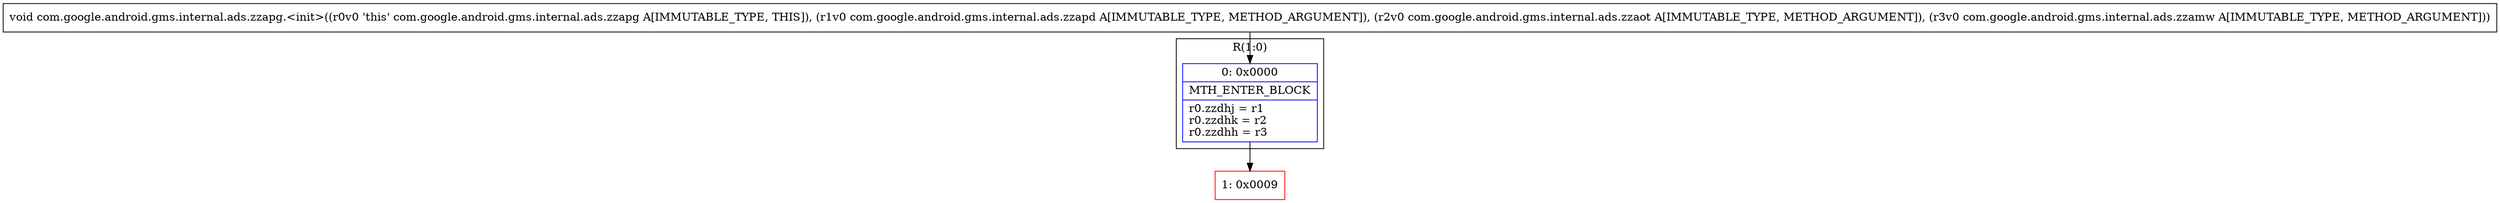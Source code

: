 digraph "CFG forcom.google.android.gms.internal.ads.zzapg.\<init\>(Lcom\/google\/android\/gms\/internal\/ads\/zzapd;Lcom\/google\/android\/gms\/internal\/ads\/zzaot;Lcom\/google\/android\/gms\/internal\/ads\/zzamw;)V" {
subgraph cluster_Region_2072535958 {
label = "R(1:0)";
node [shape=record,color=blue];
Node_0 [shape=record,label="{0\:\ 0x0000|MTH_ENTER_BLOCK\l|r0.zzdhj = r1\lr0.zzdhk = r2\lr0.zzdhh = r3\l}"];
}
Node_1 [shape=record,color=red,label="{1\:\ 0x0009}"];
MethodNode[shape=record,label="{void com.google.android.gms.internal.ads.zzapg.\<init\>((r0v0 'this' com.google.android.gms.internal.ads.zzapg A[IMMUTABLE_TYPE, THIS]), (r1v0 com.google.android.gms.internal.ads.zzapd A[IMMUTABLE_TYPE, METHOD_ARGUMENT]), (r2v0 com.google.android.gms.internal.ads.zzaot A[IMMUTABLE_TYPE, METHOD_ARGUMENT]), (r3v0 com.google.android.gms.internal.ads.zzamw A[IMMUTABLE_TYPE, METHOD_ARGUMENT])) }"];
MethodNode -> Node_0;
Node_0 -> Node_1;
}

